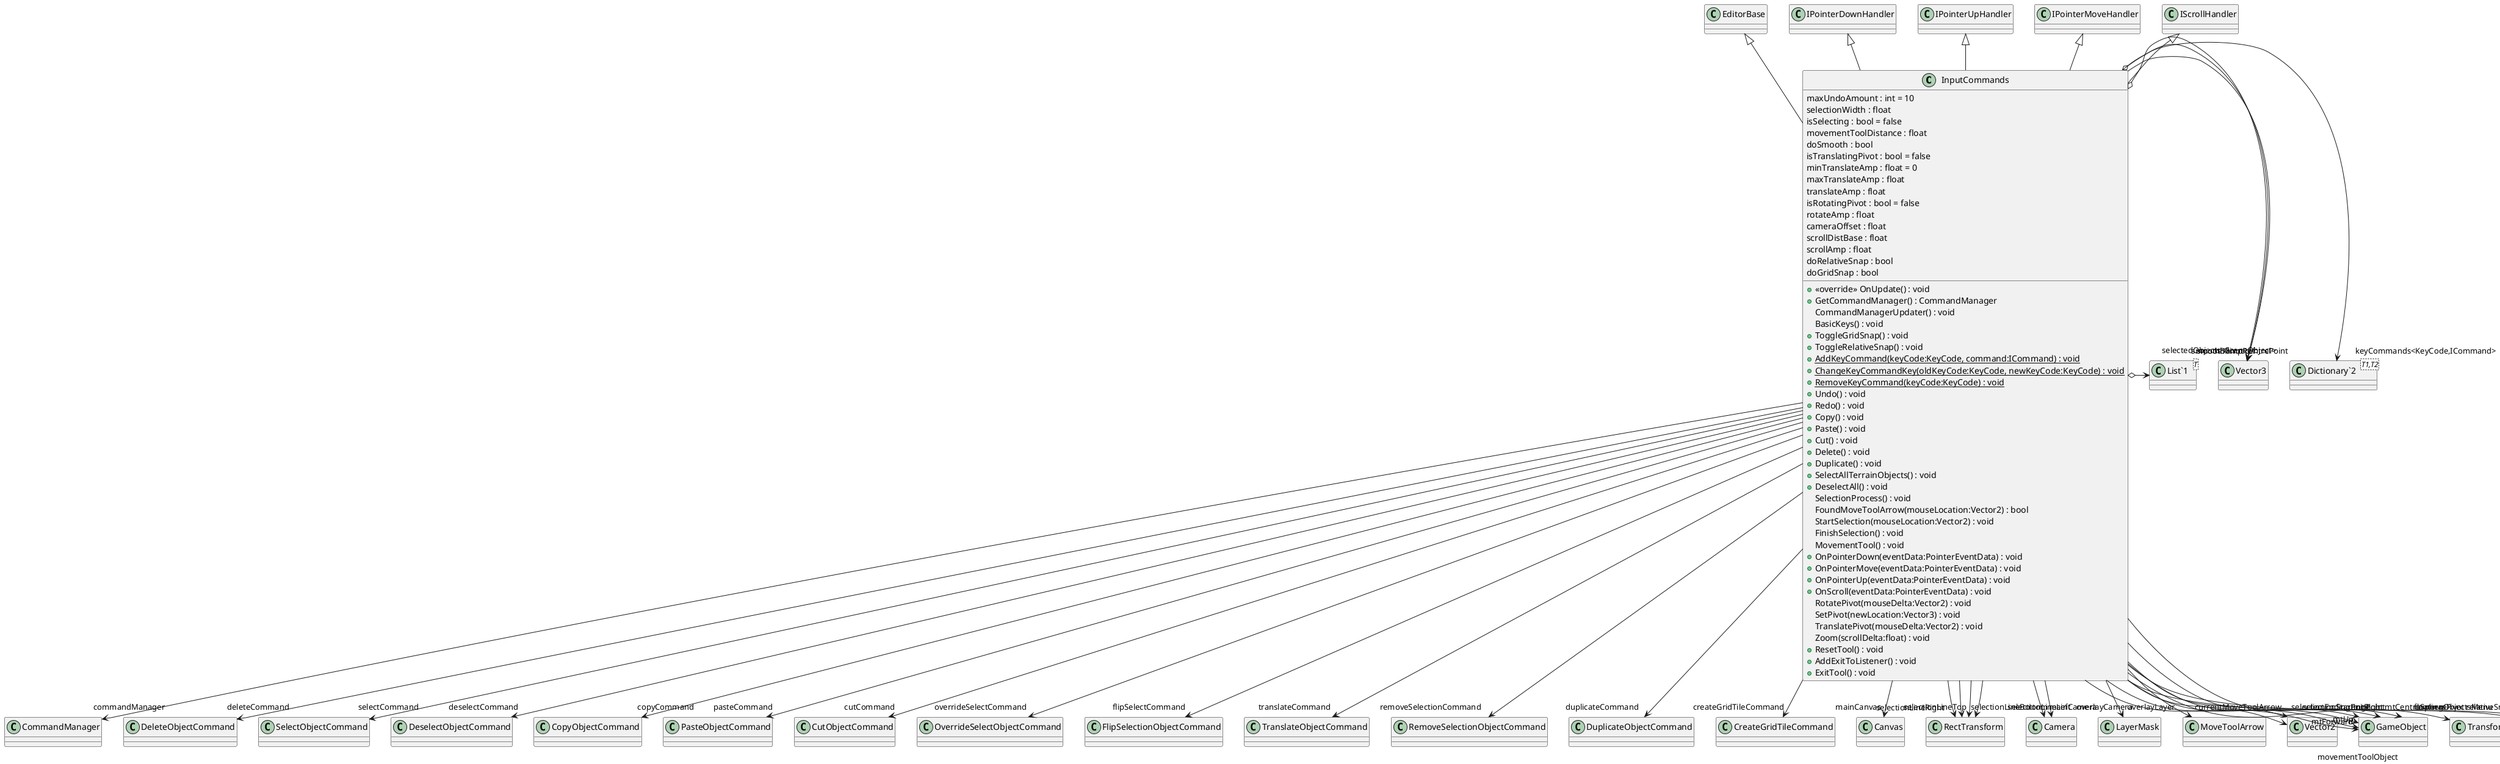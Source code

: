 @startuml
class InputCommands {
    maxUndoAmount : int = 10
    selectionWidth : float
    isSelecting : bool = false
    movementToolDistance : float
    doSmooth : bool
    isTranslatingPivot : bool = false
    minTranslateAmp : float = 0
    maxTranslateAmp : float
    translateAmp : float
    isRotatingPivot : bool = false
    rotateAmp : float
    cameraOffset : float
    scrollDistBase : float
    scrollAmp : float
    doRelativeSnap : bool
    doGridSnap : bool
    + <<override>> OnUpdate() : void
    + GetCommandManager() : CommandManager
    CommandManagerUpdater() : void
    BasicKeys() : void
    + ToggleGridSnap() : void
    + ToggleRelativeSnap() : void
    + {static} AddKeyCommand(keyCode:KeyCode, command:ICommand) : void
    + {static} ChangeKeyCommandKey(oldKeyCode:KeyCode, newKeyCode:KeyCode) : void
    + {static} RemoveKeyCommand(keyCode:KeyCode) : void
    + Undo() : void
    + Redo() : void
    + Copy() : void
    + Paste() : void
    + Cut() : void
    + Delete() : void
    + Duplicate() : void
    + SelectAllTerrainObjects() : void
    + DeselectAll() : void
    SelectionProcess() : void
    FoundMoveToolArrow(mouseLocation:Vector2) : bool
    StartSelection(mouseLocation:Vector2) : void
    FinishSelection() : void
    MovementTool() : void
    + OnPointerDown(eventData:PointerEventData) : void
    + OnPointerMove(eventData:PointerEventData) : void
    + OnPointerUp(eventData:PointerEventData) : void
    + OnScroll(eventData:PointerEventData) : void
    RotatePivot(mouseDelta:Vector2) : void
    SetPivot(newLocation:Vector3) : void
    TranslatePivot(mouseDelta:Vector2) : void
    Zoom(scrollDelta:float) : void
    + ResetTool() : void
    + AddExitToListener() : void
    + ExitTool() : void
}
class "Dictionary`2"<T1,T2> {
}
class "List`1"<T> {
}
EditorBase <|-- InputCommands
IPointerDownHandler <|-- InputCommands
IPointerUpHandler <|-- InputCommands
IPointerMoveHandler <|-- InputCommands
IScrollHandler <|-- InputCommands
InputCommands --> "commandManager" CommandManager
InputCommands o-> "keyCommands<KeyCode,ICommand>" "Dictionary`2"
InputCommands --> "deleteCommand" DeleteObjectCommand
InputCommands --> "selectCommand" SelectObjectCommand
InputCommands --> "deselectCommand" DeselectObjectCommand
InputCommands --> "copyCommand" CopyObjectCommand
InputCommands --> "pasteCommand" PasteObjectCommand
InputCommands --> "cutCommand" CutObjectCommand
InputCommands --> "overrideSelectCommand" OverrideSelectObjectCommand
InputCommands --> "flipSelectCommand" FlipSelectionObjectCommand
InputCommands --> "translateCommand" TranslateObjectCommand
InputCommands --> "removeSelectionCommand" RemoveSelectionObjectCommand
InputCommands --> "duplicateCommand" DuplicateObjectCommand
InputCommands --> "createGridTileCommand" CreateGridTileCommand
InputCommands --> "mainCanvas" Canvas
InputCommands --> "selectionLineTop" RectTransform
InputCommands --> "selectionLineBottom" RectTransform
InputCommands --> "selectionLineLeft" RectTransform
InputCommands --> "selectionLineRight" RectTransform
InputCommands --> "mainCamera" Camera
InputCommands --> "overlayCamera" Camera
InputCommands --> "overlayLayer" LayerMask
InputCommands --> "currentMoveToolArrow" MoveToolArrow
InputCommands --> "selectionStartingPoint" Vector2
InputCommands --> "selectionEndingPoint" Vector2
InputCommands --> "movementToolObject" GameObject
InputCommands --> "mtUp" GameObject
InputCommands --> "mtForward" GameObject
InputCommands --> "mtRight" GameObject
InputCommands --> "mtCentreSphere" GameObject
InputCommands --> "centrePoint" Vector3
InputCommands --> "camerasPivot" Transform
InputCommands --> "smoothPivot" Vector3
InputCommands o-> "smoothDampRef" Vector3
InputCommands o-> "selectedObjects<SceneObject>" "List`1"
InputCommands --> "floatingObjectsMenu" GameObject
InputCommands --> "gridSnapToggle" RawImage
InputCommands --> "relativeSnapToggle" RawImage
@enduml
